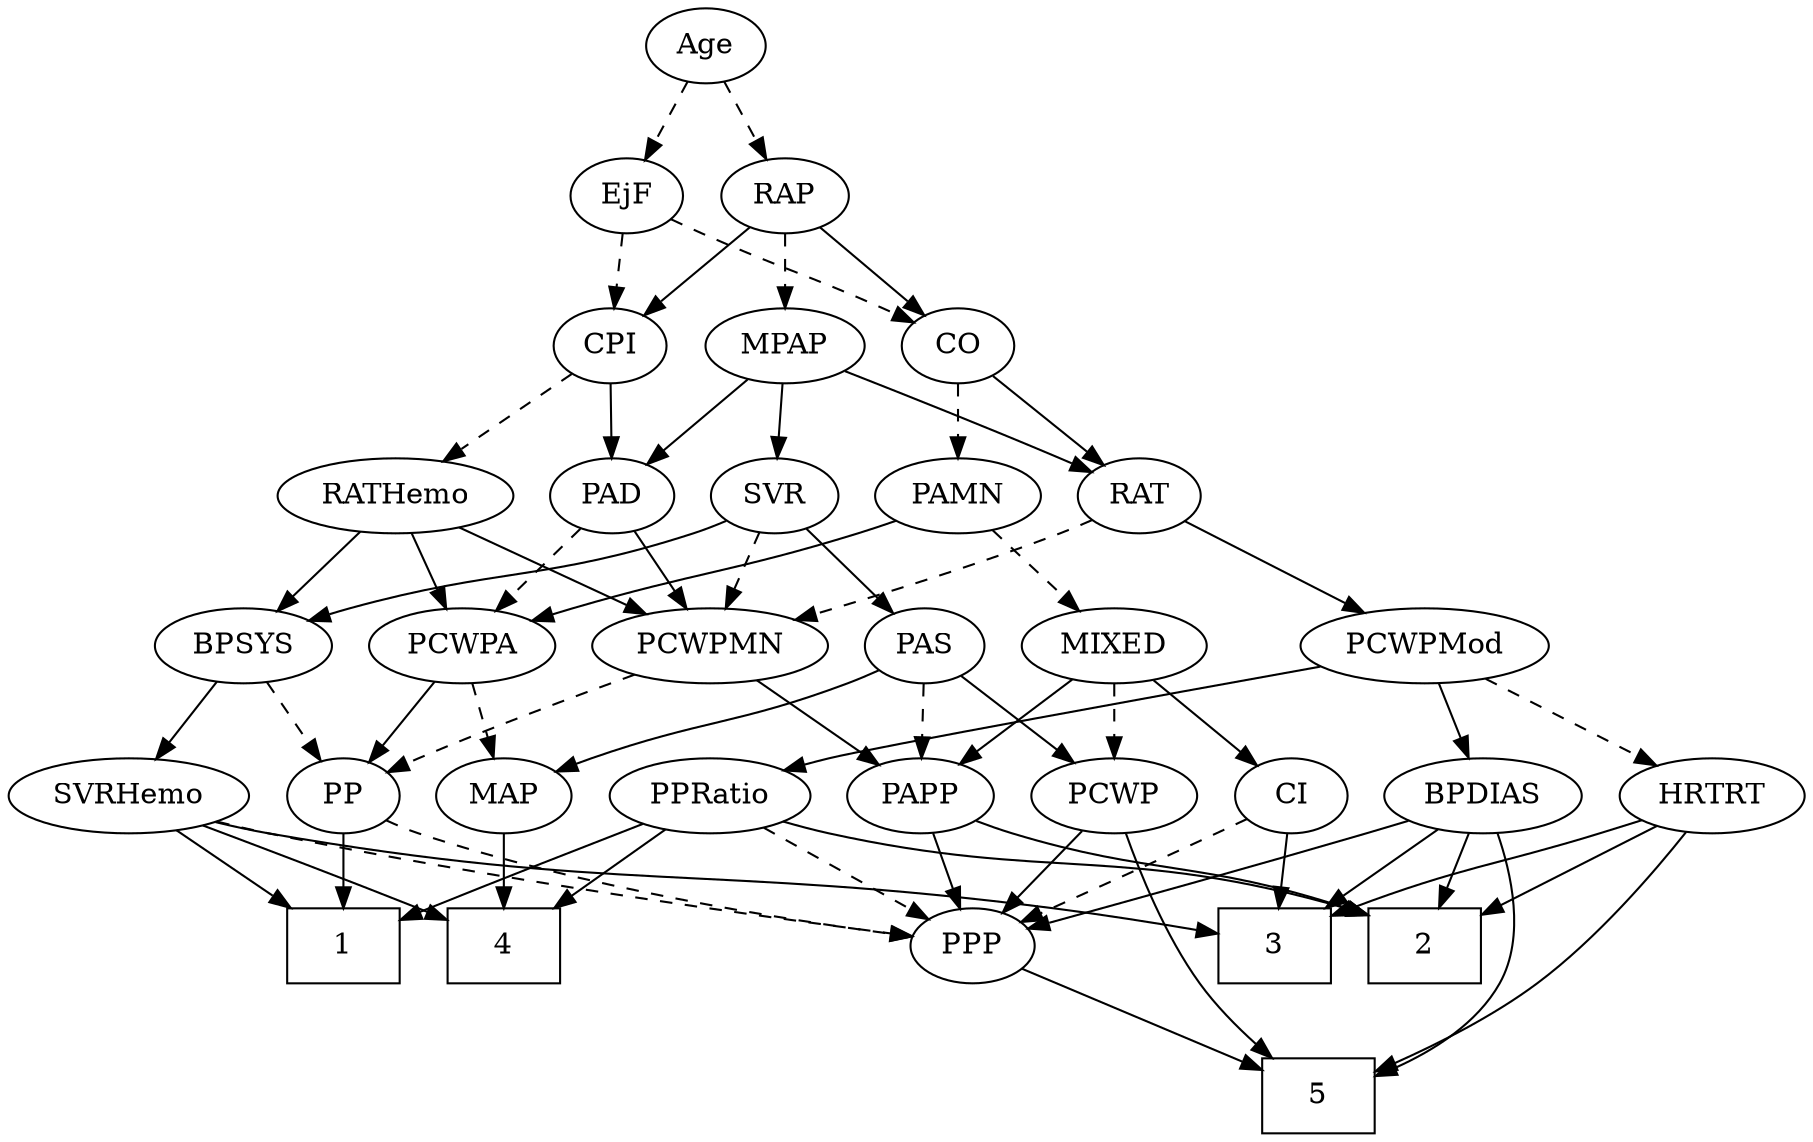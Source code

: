 strict digraph {
	graph [bb="0,0,789.65,540"];
	node [label="\N"];
	1	[height=0.5,
		pos="667.65,90",
		shape=box,
		width=0.75];
	2	[height=0.5,
		pos="258.65,90",
		shape=box,
		width=0.75];
	3	[height=0.5,
		pos="186.65,90",
		shape=box,
		width=0.75];
	4	[height=0.5,
		pos="568.65,90",
		shape=box,
		width=0.75];
	5	[height=0.5,
		pos="222.65,18",
		shape=box,
		width=0.75];
	Age	[height=0.5,
		pos="489.65,522",
		width=0.75];
	EjF	[height=0.5,
		pos="526.65,450",
		width=0.75];
	Age -> EjF	[pos="e,518.11,467.15 498.23,504.76 502.71,496.28 508.3,485.71 513.33,476.2",
		style=dashed];
	RAP	[height=0.5,
		pos="453.65,450",
		width=0.77632];
	Age -> RAP	[pos="e,462.2,467.63 481.3,504.76 477,496.4 471.65,486.02 466.82,476.61",
		style=dashed];
	CO	[height=0.5,
		pos="373.65,378",
		width=0.75];
	EjF -> CO	[pos="e,394.93,389.15 505.36,438.85 500.53,436.58 495.42,434.19 490.65,432 454.83,415.59 445.46,412.41 409.65,396 407.86,395.18 406.02,\
394.33 404.16,393.47",
		style=dashed];
	CPI	[height=0.5,
		pos="533.65,378",
		width=0.75];
	EjF -> CPI	[pos="e,531.94,396.1 528.38,431.7 529.15,423.98 530.08,414.71 530.94,406.11",
		style=dashed];
	MPAP	[height=0.5,
		pos="453.65,378",
		width=0.97491];
	RAP -> MPAP	[pos="e,453.65,396.1 453.65,431.7 453.65,423.98 453.65,414.71 453.65,406.11",
		style=dashed];
	RAP -> CO	[pos="e,389.54,392.91 437.46,434.83 425.89,424.71 410.14,410.93 397.18,399.59",
		style=solid];
	RAP -> CPI	[pos="e,517.75,392.91 469.84,434.83 481.41,424.71 497.15,410.93 510.11,399.59",
		style=solid];
	MIXED	[height=0.5,
		pos="306.65,234",
		width=1.1193];
	PCWP	[height=0.5,
		pos="306.65,162",
		width=0.97491];
	MIXED -> PCWP	[pos="e,306.65,180.1 306.65,215.7 306.65,207.98 306.65,198.71 306.65,190.11",
		style=dashed];
	CI	[height=0.5,
		pos="226.65,162",
		width=0.75];
	MIXED -> CI	[pos="e,242.45,176.83 288.89,217.46 277.49,207.49 262.55,194.41 250.16,183.58",
		style=solid];
	PAPP	[height=0.5,
		pos="391.65,162",
		width=0.88464];
	MIXED -> PAPP	[pos="e,374.4,177.21 325.09,217.81 337.22,207.82 353.25,194.62 366.54,183.68",
		style=solid];
	PAD	[height=0.5,
		pos="530.65,306",
		width=0.79437];
	MPAP -> PAD	[pos="e,515.02,321.21 470.35,361.81 481.24,351.92 495.59,338.87 507.56,327.99",
		style=solid];
	RAT	[height=0.5,
		pos="291.65,306",
		width=0.75827];
	MPAP -> RAT	[pos="e,313.51,317.18 427.21,366.06 401.84,355.5 362.5,338.95 328.65,324 326.8,323.19 324.91,322.34 323.01,321.49",
		style=solid];
	SVR	[height=0.5,
		pos="455.65,306",
		width=0.77632];
	MPAP -> SVR	[pos="e,455.16,324.1 454.14,359.7 454.36,351.98 454.63,342.71 454.87,334.11",
		style=solid];
	BPSYS	[height=0.5,
		pos="693.65,234",
		width=1.0471];
	SVRHemo	[height=0.5,
		pos="667.65,162",
		width=1.3902];
	BPSYS -> SVRHemo	[pos="e,674.06,180.28 687.35,216.05 684.43,208.18 680.88,198.62 677.6,189.79",
		style=solid];
	PP	[height=0.5,
		pos="762.65,162",
		width=0.75];
	BPSYS -> PP	[pos="e,748.32,177.54 708.96,217.46 718.42,207.87 730.69,195.42 741.12,184.84",
		style=dashed];
	PCWPA	[height=0.5,
		pos="596.65,234",
		width=1.1555];
	PAD -> PCWPA	[pos="e,581.29,251.29 544.64,290.15 553.21,281.07 564.36,269.24 574.14,258.87",
		style=dashed];
	PCWPMN	[height=0.5,
		pos="486.65,234",
		width=1.3902];
	PAD -> PCWPMN	[pos="e,497.2,251.8 520.66,289.12 515.36,280.68 508.71,270.1 502.7,260.55",
		style=solid];
	PAMN	[height=0.5,
		pos="373.65,306",
		width=1.011];
	CO -> PAMN	[pos="e,373.65,324.1 373.65,359.7 373.65,351.98 373.65,342.71 373.65,334.11",
		style=dashed];
	CO -> RAT	[pos="e,307.81,320.8 357.45,363.17 345.54,353.01 329.17,339.03 315.73,327.56",
		style=solid];
	PAS	[height=0.5,
		pos="391.65,234",
		width=0.75];
	MAP	[height=0.5,
		pos="568.65,162",
		width=0.84854];
	PAS -> MAP	[pos="e,544.83,173.7 412.81,222.57 417.64,220.31 422.79,218 427.65,216 472.11,197.71 484.92,197.62 529.65,180 531.5,179.27 533.4,178.5 \
535.31,177.72",
		style=solid];
	PAS -> PCWP	[pos="e,324.45,177.66 375.26,219.5 363.08,209.47 346.23,195.6 332.28,184.11",
		style=solid];
	PAS -> PAPP	[pos="e,391.65,180.1 391.65,215.7 391.65,207.98 391.65,198.71 391.65,190.11",
		style=dashed];
	PAMN -> MIXED	[pos="e,321.94,250.98 358.78,289.46 350.05,280.35 338.86,268.65 329.08,258.43",
		style=dashed];
	PAMN -> PCWPA	[pos="e,564.89,245.83 401.6,294.02 407.21,291.93 413.09,289.83 418.65,288 474.36,269.62 489.58,269.28 545.65,252 548.77,251.04 551.99,\
250.02 555.23,248.98",
		style=solid];
	RATHemo	[height=0.5,
		pos="626.65,306",
		width=1.3721];
	RATHemo -> BPSYS	[pos="e,678.65,250.67 642.19,288.76 650.93,279.62 662,268.06 671.63,258",
		style=solid];
	RATHemo -> PCWPA	[pos="e,603.84,251.79 619.38,288.05 615.92,279.97 611.7,270.12 607.84,261.11",
		style=solid];
	RATHemo -> PCWPMN	[pos="e,514.59,248.97 598.65,291 577.1,280.22 547.11,265.23 523.58,253.47",
		style=solid];
	CPI -> PAD	[pos="e,531.38,324.1 532.9,359.7 532.57,351.98 532.18,342.71 531.81,334.11",
		style=solid];
	CPI -> RATHemo	[pos="e,605.99,322.55 551.14,363.83 564.28,353.94 582.57,340.18 597.85,328.67",
		style=dashed];
	PCWPMod	[height=0.5,
		pos="168.65,234",
		width=1.4443];
	RAT -> PCWPMod	[pos="e,194.67,249.81 271.61,293.6 253.18,283.11 225.46,267.33 203.42,254.79",
		style=solid];
	RAT -> PCWPMN	[pos="e,449.53,246.21 313,294.72 318.08,292.4 323.52,290.03 328.65,288 365.42,273.43 407.97,259.31 439.65,249.31",
		style=dashed];
	SVR -> BPSYS	[pos="e,665.12,246.17 477.26,294.18 482.24,291.94 487.56,289.74 492.65,288 559.57,265.12 579.9,272.3 647.65,252 650.23,251.22 652.89,250.38 \
655.55,249.5",
		style=solid];
	SVR -> PAS	[pos="e,405.2,249.82 442.07,290.15 433.33,280.6 421.81,267.99 411.99,257.25",
		style=solid];
	SVR -> PCWPMN	[pos="e,479.14,251.96 462.99,288.41 466.57,280.34 470.96,270.43 474.98,261.35",
		style=dashed];
	BPDIAS	[height=0.5,
		pos="139.65,162",
		width=1.1735];
	PCWPMod -> BPDIAS	[pos="e,146.6,179.79 161.63,216.05 158.28,207.97 154.2,198.12 150.46,189.11",
		style=solid];
	PPRatio	[height=0.5,
		pos="480.65,162",
		width=1.1013];
	PCWPMod -> PPRatio	[pos="e,451.15,174.19 212.93,224.47 282.52,211 411.75,185.77 432.65,180 435.58,179.19 438.59,178.29 441.6,177.34",
		style=solid];
	HRTRT	[height=0.5,
		pos="39.646,162",
		width=1.1013];
	PCWPMod -> HRTRT	[pos="e,64.159,176.3 141.92,218.5 121.99,207.68 94.633,192.84 73.228,181.22",
		style=dashed];
	PCWPA -> MAP	[pos="e,575.36,179.79 589.87,216.05 586.64,207.97 582.7,198.12 579.09,189.11",
		style=dashed];
	PCWPA -> PP	[pos="e,741.41,173.26 626.53,221.35 653,210.9 692.62,194.96 726.65,180 728.45,179.21 730.3,178.38 732.16,177.54",
		style=solid];
	PCWPMN -> PP	[pos="e,742.06,173.78 523.66,221.82 530.92,219.77 538.5,217.74 545.65,216 625.35,196.63 648.76,205.7 726.65,180 728.57,179.37 730.52,178.66 \
732.47,177.89",
		style=dashed];
	PCWPMN -> PAPP	[pos="e,410.42,176.83 465.56,217.46 451.76,207.3 433.6,193.91 418.73,182.96",
		style=solid];
	SVRHemo -> 1	[pos="e,667.65,108.1 667.65,143.7 667.65,135.98 667.65,126.71 667.65,118.11",
		style=solid];
	SVRHemo -> 3	[pos="e,213.79,105.01 631.4,149.4 623.93,147.34 616.08,145.41 608.65,144 442.65,112.63 390.86,151.88 223.9,107.75",
		style=solid];
	SVRHemo -> 4	[pos="e,592.99,108.21 645.68,145.46 632.63,136.24 615.84,124.37 601.27,114.06",
		style=solid];
	PPP	[height=0.5,
		pos="376.65,90",
		width=0.75];
	SVRHemo -> PPP	[pos="e,402.16,96.34 630.28,149.89 623.12,147.86 615.67,145.81 608.65,144 539.43,126.14 457.8,108.21 412.15,98.465",
		style=dashed];
	BPDIAS -> 2	[pos="e,231.57,106.93 163.44,147 180.42,137.01 203.56,123.4 222.77,112.1",
		style=solid];
	BPDIAS -> 3	[pos="e,174.93,108.45 150.78,144.41 156.3,136.2 163.08,126.1 169.26,116.9",
		style=solid];
	BPDIAS -> 5	[pos="e,195.62,31.813 137.93,144 136.84,125.1 137.59,94.304 150.65,72 159.14,57.496 173.33,45.779 186.87,37.087",
		style=solid];
	BPDIAS -> PPP	[pos="e,352.17,97.603 171.68,150.08 177.95,148.01 184.49,145.9 190.65,144 243.28,127.74 304.85,110.55 342.28,100.3",
		style=solid];
	MAP -> 4	[pos="e,568.65,108.1 568.65,143.7 568.65,135.98 568.65,126.71 568.65,118.11",
		style=solid];
	PP -> 1	[pos="e,691.05,108.24 745.22,148.16 732.39,138.7 714.57,125.58 699.25,114.29",
		style=solid];
	PP -> PPP	[pos="e,403.01,93.985 742.12,150.05 737.16,147.76 731.8,145.57 726.65,144 668.39,126.25 490.58,104.22 413.23,95.174",
		style=dashed];
	PPP -> 5	[pos="e,249.72,31.305 354.91,79.119 330,67.795 288.77,49.056 258.96,35.506",
		style=solid];
	PPRatio -> 1	[pos="e,640.58,101.13 510.28,149.91 543.04,137.65 595.83,117.88 631.12,104.67",
		style=solid];
	PPRatio -> 2	[pos="e,285.89,98.888 450.5,150.09 444.6,148.02 438.44,145.91 432.65,144 385.69,128.54 331.1,112.17 295.76,101.78",
		style=solid];
	PPRatio -> 4	[pos="e,547.12,108.13 499.74,145.81 511.19,136.71 525.98,124.94 538.93,114.64",
		style=solid];
	PPRatio -> PPP	[pos="e,395.13,103.44 459.35,146.67 443.26,135.83 421.05,120.89 403.7,109.21",
		style=dashed];
	PCWP -> 5	[pos="e,249.96,32.058 308.13,143.99 308.97,125.08 307.84,94.263 294.65,72 286.14,57.652 272.09,46.011 258.65,37.332",
		style=solid];
	PCWP -> PPP	[pos="e,362.11,105.54 322.18,145.46 331.78,135.87 344.23,123.42 354.81,112.84",
		style=solid];
	CI -> 3	[pos="e,196.43,108.12 217.37,144.76 212.66,136.53 206.83,126.32 201.51,117.02",
		style=solid];
	CI -> PPP	[pos="e,354.77,101.12 247.96,150.91 252.78,148.63 257.89,146.23 262.65,144 290.66,130.87 322.6,116.03 345.54,105.4",
		style=dashed];
	PAPP -> 2	[pos="e,285.92,105.36 369.08,149.13 348.8,138.45 318.65,122.58 294.97,110.12",
		style=solid];
	PAPP -> PPP	[pos="e,380.35,108.28 388.02,144.05 386.35,136.26 384.32,126.82 382.45,118.08",
		style=solid];
	HRTRT -> 2	[pos="e,231.34,104.51 69.856,150.14 76.045,148.02 82.536,145.88 88.646,144 144.71,126.77 162.98,128.97 221.93,107.94",
		style=solid];
	HRTRT -> 3	[pos="e,159.6,103.88 65.927,148.49 89.463,137.28 124.2,120.74 150.38,108.27",
		style=solid];
	HRTRT -> 5	[pos="e,195.48,33.678 54.757,145.18 72.985,126.53 105.01,95.164 135.65,72 151.57,59.963 170.36,48.239 186.39,38.891",
		style=solid];
}
